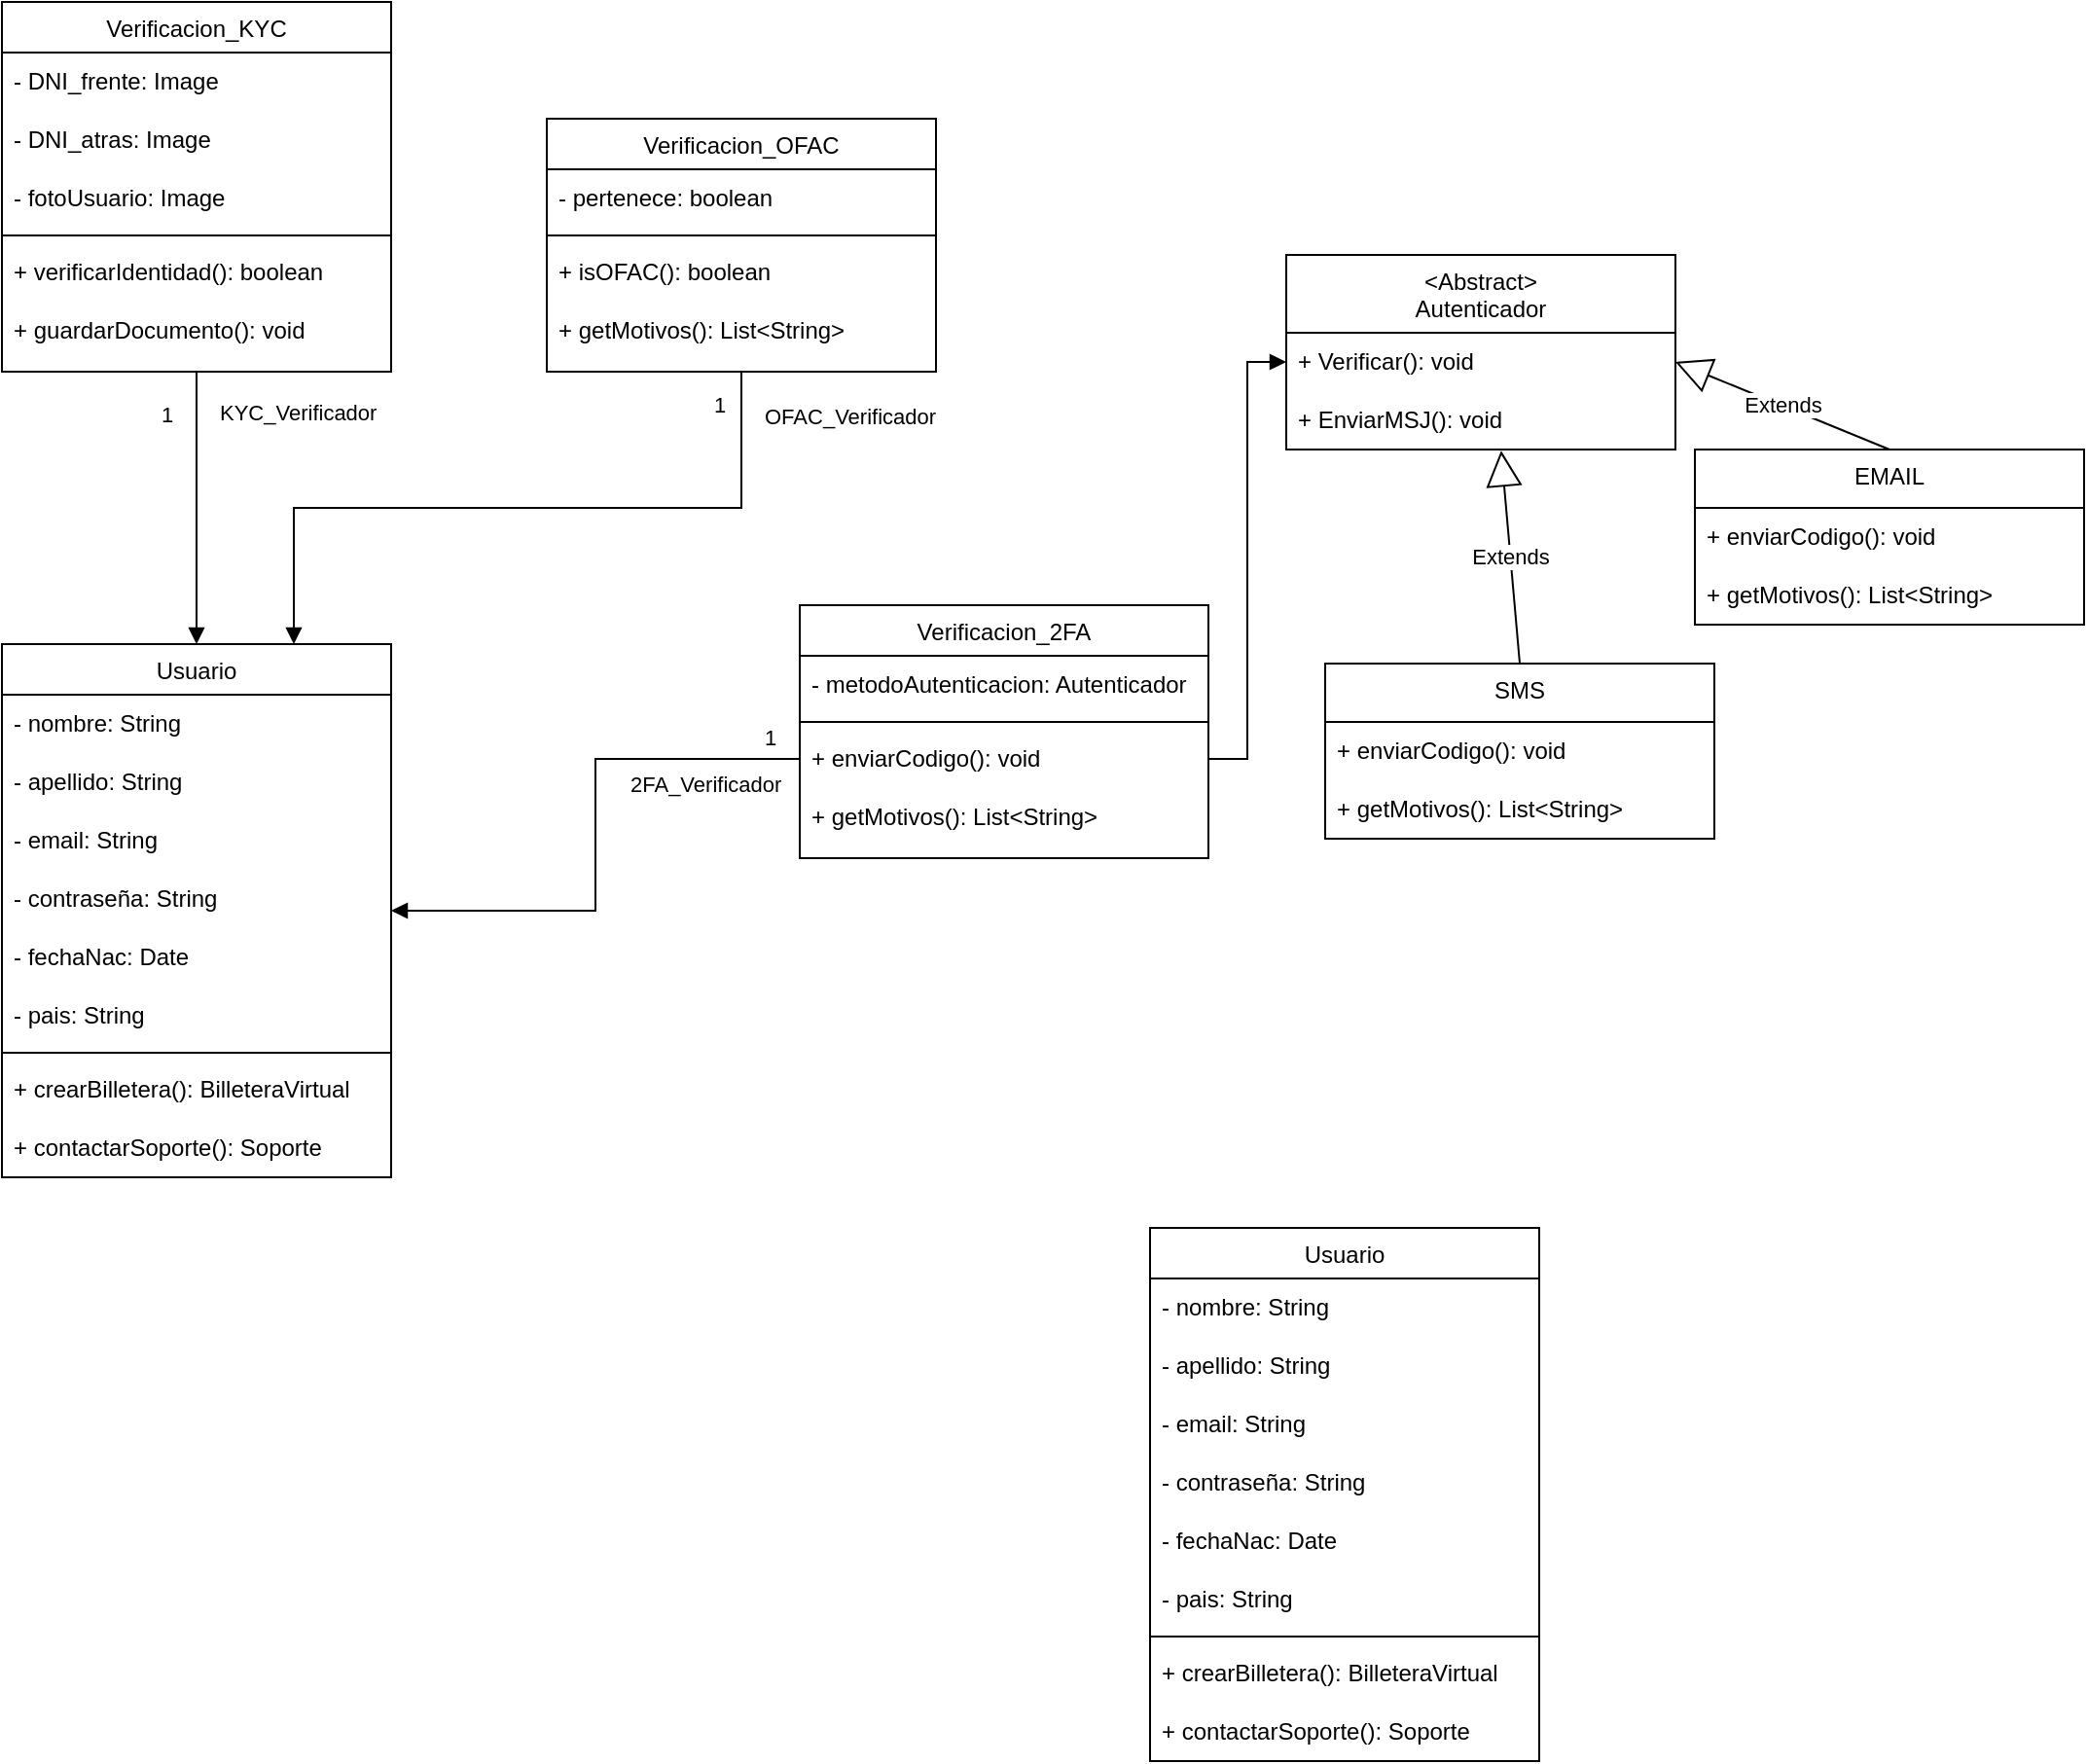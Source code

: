 <mxfile version="24.7.17">
  <diagram id="C5RBs43oDa-KdzZeNtuy" name="UML">
    <mxGraphModel dx="1433" dy="1795" grid="1" gridSize="10" guides="1" tooltips="1" connect="1" arrows="1" fold="1" page="1" pageScale="1" pageWidth="827" pageHeight="1169" math="0" shadow="0">
      <root>
        <mxCell id="WIyWlLk6GJQsqaUBKTNV-0" />
        <mxCell id="WIyWlLk6GJQsqaUBKTNV-1" parent="WIyWlLk6GJQsqaUBKTNV-0" />
        <mxCell id="zkfFHV4jXpPFQw0GAbJ--17" value="Usuario" style="swimlane;fontStyle=0;align=center;verticalAlign=top;childLayout=stackLayout;horizontal=1;startSize=26;horizontalStack=0;resizeParent=1;resizeLast=0;collapsible=1;marginBottom=0;rounded=0;shadow=0;strokeWidth=1;" parent="WIyWlLk6GJQsqaUBKTNV-1" vertex="1">
          <mxGeometry x="50" y="140" width="200" height="274" as="geometry">
            <mxRectangle x="550" y="140" width="160" height="26" as="alternateBounds" />
          </mxGeometry>
        </mxCell>
        <mxCell id="4gEXW4zFXYk5c6tSf1Nl-6" value="- nombre: String&lt;span style=&quot;white-space: pre;&quot;&gt;&#x9;&lt;/span&gt;&lt;span style=&quot;white-space: pre;&quot;&gt;&#x9;&lt;/span&gt;" style="text;strokeColor=none;fillColor=none;align=left;verticalAlign=middle;spacingLeft=4;spacingRight=4;overflow=hidden;points=[[0,0.5],[1,0.5]];portConstraint=eastwest;rotatable=0;whiteSpace=wrap;html=1;" parent="zkfFHV4jXpPFQw0GAbJ--17" vertex="1">
          <mxGeometry y="26" width="200" height="30" as="geometry" />
        </mxCell>
        <mxCell id="4gEXW4zFXYk5c6tSf1Nl-7" value="- apellido: String" style="text;strokeColor=none;fillColor=none;align=left;verticalAlign=middle;spacingLeft=4;spacingRight=4;overflow=hidden;points=[[0,0.5],[1,0.5]];portConstraint=eastwest;rotatable=0;whiteSpace=wrap;html=1;" parent="zkfFHV4jXpPFQw0GAbJ--17" vertex="1">
          <mxGeometry y="56" width="200" height="30" as="geometry" />
        </mxCell>
        <mxCell id="4gEXW4zFXYk5c6tSf1Nl-10" value="- email: String" style="text;strokeColor=none;fillColor=none;align=left;verticalAlign=middle;spacingLeft=4;spacingRight=4;overflow=hidden;points=[[0,0.5],[1,0.5]];portConstraint=eastwest;rotatable=0;whiteSpace=wrap;html=1;" parent="zkfFHV4jXpPFQw0GAbJ--17" vertex="1">
          <mxGeometry y="86" width="200" height="30" as="geometry" />
        </mxCell>
        <mxCell id="4gEXW4zFXYk5c6tSf1Nl-9" value="- contraseña: String" style="text;strokeColor=none;fillColor=none;align=left;verticalAlign=middle;spacingLeft=4;spacingRight=4;overflow=hidden;points=[[0,0.5],[1,0.5]];portConstraint=eastwest;rotatable=0;whiteSpace=wrap;html=1;" parent="zkfFHV4jXpPFQw0GAbJ--17" vertex="1">
          <mxGeometry y="116" width="200" height="30" as="geometry" />
        </mxCell>
        <mxCell id="4gEXW4zFXYk5c6tSf1Nl-8" value="- fechaNac: Date" style="text;strokeColor=none;fillColor=none;align=left;verticalAlign=middle;spacingLeft=4;spacingRight=4;overflow=hidden;points=[[0,0.5],[1,0.5]];portConstraint=eastwest;rotatable=0;whiteSpace=wrap;html=1;" parent="zkfFHV4jXpPFQw0GAbJ--17" vertex="1">
          <mxGeometry y="146" width="200" height="30" as="geometry" />
        </mxCell>
        <mxCell id="4gEXW4zFXYk5c6tSf1Nl-11" value="- pais: String" style="text;strokeColor=none;fillColor=none;align=left;verticalAlign=middle;spacingLeft=4;spacingRight=4;overflow=hidden;points=[[0,0.5],[1,0.5]];portConstraint=eastwest;rotatable=0;whiteSpace=wrap;html=1;" parent="zkfFHV4jXpPFQw0GAbJ--17" vertex="1">
          <mxGeometry y="176" width="200" height="30" as="geometry" />
        </mxCell>
        <mxCell id="zkfFHV4jXpPFQw0GAbJ--23" value="" style="line;html=1;strokeWidth=1;align=left;verticalAlign=middle;spacingTop=-1;spacingLeft=3;spacingRight=3;rotatable=0;labelPosition=right;points=[];portConstraint=eastwest;" parent="zkfFHV4jXpPFQw0GAbJ--17" vertex="1">
          <mxGeometry y="206" width="200" height="8" as="geometry" />
        </mxCell>
        <mxCell id="4gEXW4zFXYk5c6tSf1Nl-5" value="+ crearBilletera(): BilleteraVirtual" style="text;strokeColor=none;fillColor=none;align=left;verticalAlign=middle;spacingLeft=4;spacingRight=4;overflow=hidden;points=[[0,0.5],[1,0.5]];portConstraint=eastwest;rotatable=0;whiteSpace=wrap;html=1;" parent="zkfFHV4jXpPFQw0GAbJ--17" vertex="1">
          <mxGeometry y="214" width="200" height="30" as="geometry" />
        </mxCell>
        <mxCell id="4gEXW4zFXYk5c6tSf1Nl-13" value="+ contactarSoporte(): Soporte" style="text;strokeColor=none;fillColor=none;align=left;verticalAlign=middle;spacingLeft=4;spacingRight=4;overflow=hidden;points=[[0,0.5],[1,0.5]];portConstraint=eastwest;rotatable=0;whiteSpace=wrap;html=1;" parent="zkfFHV4jXpPFQw0GAbJ--17" vertex="1">
          <mxGeometry y="244" width="200" height="30" as="geometry" />
        </mxCell>
        <mxCell id="4gEXW4zFXYk5c6tSf1Nl-14" value="Verificacion_KYC" style="swimlane;fontStyle=0;align=center;verticalAlign=top;childLayout=stackLayout;horizontal=1;startSize=26;horizontalStack=0;resizeParent=1;resizeLast=0;collapsible=1;marginBottom=0;rounded=0;shadow=0;strokeWidth=1;" parent="WIyWlLk6GJQsqaUBKTNV-1" vertex="1">
          <mxGeometry x="50" y="-190" width="200" height="190" as="geometry">
            <mxRectangle x="550" y="140" width="160" height="26" as="alternateBounds" />
          </mxGeometry>
        </mxCell>
        <mxCell id="4gEXW4zFXYk5c6tSf1Nl-15" value="- DNI_frente: Image" style="text;strokeColor=none;fillColor=none;align=left;verticalAlign=middle;spacingLeft=4;spacingRight=4;overflow=hidden;points=[[0,0.5],[1,0.5]];portConstraint=eastwest;rotatable=0;whiteSpace=wrap;html=1;" parent="4gEXW4zFXYk5c6tSf1Nl-14" vertex="1">
          <mxGeometry y="26" width="200" height="30" as="geometry" />
        </mxCell>
        <mxCell id="4gEXW4zFXYk5c6tSf1Nl-16" value="- DNI_atras: Image" style="text;strokeColor=none;fillColor=none;align=left;verticalAlign=middle;spacingLeft=4;spacingRight=4;overflow=hidden;points=[[0,0.5],[1,0.5]];portConstraint=eastwest;rotatable=0;whiteSpace=wrap;html=1;" parent="4gEXW4zFXYk5c6tSf1Nl-14" vertex="1">
          <mxGeometry y="56" width="200" height="30" as="geometry" />
        </mxCell>
        <mxCell id="4gEXW4zFXYk5c6tSf1Nl-17" value="- fotoUsuario: Image" style="text;strokeColor=none;fillColor=none;align=left;verticalAlign=middle;spacingLeft=4;spacingRight=4;overflow=hidden;points=[[0,0.5],[1,0.5]];portConstraint=eastwest;rotatable=0;whiteSpace=wrap;html=1;" parent="4gEXW4zFXYk5c6tSf1Nl-14" vertex="1">
          <mxGeometry y="86" width="200" height="30" as="geometry" />
        </mxCell>
        <mxCell id="4gEXW4zFXYk5c6tSf1Nl-21" value="" style="line;html=1;strokeWidth=1;align=left;verticalAlign=middle;spacingTop=-1;spacingLeft=3;spacingRight=3;rotatable=0;labelPosition=right;points=[];portConstraint=eastwest;" parent="4gEXW4zFXYk5c6tSf1Nl-14" vertex="1">
          <mxGeometry y="116" width="200" height="8" as="geometry" />
        </mxCell>
        <mxCell id="4gEXW4zFXYk5c6tSf1Nl-22" value="+ verificarIdentidad(): boolean" style="text;strokeColor=none;fillColor=none;align=left;verticalAlign=middle;spacingLeft=4;spacingRight=4;overflow=hidden;points=[[0,0.5],[1,0.5]];portConstraint=eastwest;rotatable=0;whiteSpace=wrap;html=1;" parent="4gEXW4zFXYk5c6tSf1Nl-14" vertex="1">
          <mxGeometry y="124" width="200" height="30" as="geometry" />
        </mxCell>
        <mxCell id="4gEXW4zFXYk5c6tSf1Nl-23" value="+ guardarDocumento(): void" style="text;strokeColor=none;fillColor=none;align=left;verticalAlign=middle;spacingLeft=4;spacingRight=4;overflow=hidden;points=[[0,0.5],[1,0.5]];portConstraint=eastwest;rotatable=0;whiteSpace=wrap;html=1;" parent="4gEXW4zFXYk5c6tSf1Nl-14" vertex="1">
          <mxGeometry y="154" width="200" height="30" as="geometry" />
        </mxCell>
        <mxCell id="4gEXW4zFXYk5c6tSf1Nl-24" value="Verificacion_OFAC" style="swimlane;fontStyle=0;align=center;verticalAlign=top;childLayout=stackLayout;horizontal=1;startSize=26;horizontalStack=0;resizeParent=1;resizeLast=0;collapsible=1;marginBottom=0;rounded=0;shadow=0;strokeWidth=1;" parent="WIyWlLk6GJQsqaUBKTNV-1" vertex="1">
          <mxGeometry x="330" y="-130" width="200" height="130" as="geometry">
            <mxRectangle x="550" y="140" width="160" height="26" as="alternateBounds" />
          </mxGeometry>
        </mxCell>
        <mxCell id="4gEXW4zFXYk5c6tSf1Nl-25" value="- pertenece: boolean" style="text;strokeColor=none;fillColor=none;align=left;verticalAlign=middle;spacingLeft=4;spacingRight=4;overflow=hidden;points=[[0,0.5],[1,0.5]];portConstraint=eastwest;rotatable=0;whiteSpace=wrap;html=1;" parent="4gEXW4zFXYk5c6tSf1Nl-24" vertex="1">
          <mxGeometry y="26" width="200" height="30" as="geometry" />
        </mxCell>
        <mxCell id="4gEXW4zFXYk5c6tSf1Nl-31" value="" style="line;html=1;strokeWidth=1;align=left;verticalAlign=middle;spacingTop=-1;spacingLeft=3;spacingRight=3;rotatable=0;labelPosition=right;points=[];portConstraint=eastwest;" parent="4gEXW4zFXYk5c6tSf1Nl-24" vertex="1">
          <mxGeometry y="56" width="200" height="8" as="geometry" />
        </mxCell>
        <mxCell id="4gEXW4zFXYk5c6tSf1Nl-32" value="+ isOFAC(): boolean" style="text;strokeColor=none;fillColor=none;align=left;verticalAlign=middle;spacingLeft=4;spacingRight=4;overflow=hidden;points=[[0,0.5],[1,0.5]];portConstraint=eastwest;rotatable=0;whiteSpace=wrap;html=1;" parent="4gEXW4zFXYk5c6tSf1Nl-24" vertex="1">
          <mxGeometry y="64" width="200" height="30" as="geometry" />
        </mxCell>
        <mxCell id="4gEXW4zFXYk5c6tSf1Nl-33" value="+ getMotivos(): List&amp;lt;String&amp;gt;" style="text;strokeColor=none;fillColor=none;align=left;verticalAlign=middle;spacingLeft=4;spacingRight=4;overflow=hidden;points=[[0,0.5],[1,0.5]];portConstraint=eastwest;rotatable=0;whiteSpace=wrap;html=1;" parent="4gEXW4zFXYk5c6tSf1Nl-24" vertex="1">
          <mxGeometry y="94" width="200" height="30" as="geometry" />
        </mxCell>
        <mxCell id="4gEXW4zFXYk5c6tSf1Nl-34" value="&lt;Abstract&gt;&#xa;Autenticador" style="swimlane;fontStyle=0;align=center;verticalAlign=top;childLayout=stackLayout;horizontal=1;startSize=40;horizontalStack=0;resizeParent=1;resizeLast=0;collapsible=1;marginBottom=0;rounded=0;shadow=0;strokeWidth=1;" parent="WIyWlLk6GJQsqaUBKTNV-1" vertex="1">
          <mxGeometry x="710" y="-60" width="200" height="100" as="geometry">
            <mxRectangle x="550" y="140" width="160" height="26" as="alternateBounds" />
          </mxGeometry>
        </mxCell>
        <mxCell id="4gEXW4zFXYk5c6tSf1Nl-42" value="+ Verificar(): void" style="text;strokeColor=none;fillColor=none;align=left;verticalAlign=middle;spacingLeft=4;spacingRight=4;overflow=hidden;points=[[0,0.5],[1,0.5]];portConstraint=eastwest;rotatable=0;whiteSpace=wrap;html=1;" parent="4gEXW4zFXYk5c6tSf1Nl-34" vertex="1">
          <mxGeometry y="40" width="200" height="30" as="geometry" />
        </mxCell>
        <mxCell id="4gEXW4zFXYk5c6tSf1Nl-43" value="+ EnviarMSJ(): void" style="text;strokeColor=none;fillColor=none;align=left;verticalAlign=middle;spacingLeft=4;spacingRight=4;overflow=hidden;points=[[0,0.5],[1,0.5]];portConstraint=eastwest;rotatable=0;whiteSpace=wrap;html=1;" parent="4gEXW4zFXYk5c6tSf1Nl-34" vertex="1">
          <mxGeometry y="70" width="200" height="30" as="geometry" />
        </mxCell>
        <mxCell id="4gEXW4zFXYk5c6tSf1Nl-44" value="Usuario" style="swimlane;fontStyle=0;align=center;verticalAlign=top;childLayout=stackLayout;horizontal=1;startSize=26;horizontalStack=0;resizeParent=1;resizeLast=0;collapsible=1;marginBottom=0;rounded=0;shadow=0;strokeWidth=1;" parent="WIyWlLk6GJQsqaUBKTNV-1" vertex="1">
          <mxGeometry x="640" y="440" width="200" height="274" as="geometry">
            <mxRectangle x="550" y="140" width="160" height="26" as="alternateBounds" />
          </mxGeometry>
        </mxCell>
        <mxCell id="4gEXW4zFXYk5c6tSf1Nl-45" value="- nombre: String&lt;span style=&quot;white-space: pre;&quot;&gt;&#x9;&lt;/span&gt;&lt;span style=&quot;white-space: pre;&quot;&gt;&#x9;&lt;/span&gt;" style="text;strokeColor=none;fillColor=none;align=left;verticalAlign=middle;spacingLeft=4;spacingRight=4;overflow=hidden;points=[[0,0.5],[1,0.5]];portConstraint=eastwest;rotatable=0;whiteSpace=wrap;html=1;" parent="4gEXW4zFXYk5c6tSf1Nl-44" vertex="1">
          <mxGeometry y="26" width="200" height="30" as="geometry" />
        </mxCell>
        <mxCell id="4gEXW4zFXYk5c6tSf1Nl-46" value="- apellido: String" style="text;strokeColor=none;fillColor=none;align=left;verticalAlign=middle;spacingLeft=4;spacingRight=4;overflow=hidden;points=[[0,0.5],[1,0.5]];portConstraint=eastwest;rotatable=0;whiteSpace=wrap;html=1;" parent="4gEXW4zFXYk5c6tSf1Nl-44" vertex="1">
          <mxGeometry y="56" width="200" height="30" as="geometry" />
        </mxCell>
        <mxCell id="4gEXW4zFXYk5c6tSf1Nl-47" value="- email: String" style="text;strokeColor=none;fillColor=none;align=left;verticalAlign=middle;spacingLeft=4;spacingRight=4;overflow=hidden;points=[[0,0.5],[1,0.5]];portConstraint=eastwest;rotatable=0;whiteSpace=wrap;html=1;" parent="4gEXW4zFXYk5c6tSf1Nl-44" vertex="1">
          <mxGeometry y="86" width="200" height="30" as="geometry" />
        </mxCell>
        <mxCell id="4gEXW4zFXYk5c6tSf1Nl-48" value="- contraseña: String" style="text;strokeColor=none;fillColor=none;align=left;verticalAlign=middle;spacingLeft=4;spacingRight=4;overflow=hidden;points=[[0,0.5],[1,0.5]];portConstraint=eastwest;rotatable=0;whiteSpace=wrap;html=1;" parent="4gEXW4zFXYk5c6tSf1Nl-44" vertex="1">
          <mxGeometry y="116" width="200" height="30" as="geometry" />
        </mxCell>
        <mxCell id="4gEXW4zFXYk5c6tSf1Nl-49" value="- fechaNac: Date" style="text;strokeColor=none;fillColor=none;align=left;verticalAlign=middle;spacingLeft=4;spacingRight=4;overflow=hidden;points=[[0,0.5],[1,0.5]];portConstraint=eastwest;rotatable=0;whiteSpace=wrap;html=1;" parent="4gEXW4zFXYk5c6tSf1Nl-44" vertex="1">
          <mxGeometry y="146" width="200" height="30" as="geometry" />
        </mxCell>
        <mxCell id="4gEXW4zFXYk5c6tSf1Nl-50" value="- pais: String" style="text;strokeColor=none;fillColor=none;align=left;verticalAlign=middle;spacingLeft=4;spacingRight=4;overflow=hidden;points=[[0,0.5],[1,0.5]];portConstraint=eastwest;rotatable=0;whiteSpace=wrap;html=1;" parent="4gEXW4zFXYk5c6tSf1Nl-44" vertex="1">
          <mxGeometry y="176" width="200" height="30" as="geometry" />
        </mxCell>
        <mxCell id="4gEXW4zFXYk5c6tSf1Nl-51" value="" style="line;html=1;strokeWidth=1;align=left;verticalAlign=middle;spacingTop=-1;spacingLeft=3;spacingRight=3;rotatable=0;labelPosition=right;points=[];portConstraint=eastwest;" parent="4gEXW4zFXYk5c6tSf1Nl-44" vertex="1">
          <mxGeometry y="206" width="200" height="8" as="geometry" />
        </mxCell>
        <mxCell id="4gEXW4zFXYk5c6tSf1Nl-52" value="+ crearBilletera(): BilleteraVirtual" style="text;strokeColor=none;fillColor=none;align=left;verticalAlign=middle;spacingLeft=4;spacingRight=4;overflow=hidden;points=[[0,0.5],[1,0.5]];portConstraint=eastwest;rotatable=0;whiteSpace=wrap;html=1;" parent="4gEXW4zFXYk5c6tSf1Nl-44" vertex="1">
          <mxGeometry y="214" width="200" height="30" as="geometry" />
        </mxCell>
        <mxCell id="4gEXW4zFXYk5c6tSf1Nl-53" value="+ contactarSoporte(): Soporte" style="text;strokeColor=none;fillColor=none;align=left;verticalAlign=middle;spacingLeft=4;spacingRight=4;overflow=hidden;points=[[0,0.5],[1,0.5]];portConstraint=eastwest;rotatable=0;whiteSpace=wrap;html=1;" parent="4gEXW4zFXYk5c6tSf1Nl-44" vertex="1">
          <mxGeometry y="244" width="200" height="30" as="geometry" />
        </mxCell>
        <mxCell id="4gEXW4zFXYk5c6tSf1Nl-55" value="KYC_Verificador" style="endArrow=block;endFill=1;html=1;edgeStyle=orthogonalEdgeStyle;align=left;verticalAlign=top;rounded=0;exitX=0.5;exitY=1;exitDx=0;exitDy=0;entryX=0.5;entryY=0;entryDx=0;entryDy=0;" parent="WIyWlLk6GJQsqaUBKTNV-1" source="4gEXW4zFXYk5c6tSf1Nl-14" target="zkfFHV4jXpPFQw0GAbJ--17" edge="1">
          <mxGeometry x="-0.884" y="10" relative="1" as="geometry">
            <mxPoint x="90" y="130" as="sourcePoint" />
            <mxPoint x="250" y="130" as="targetPoint" />
            <mxPoint as="offset" />
          </mxGeometry>
        </mxCell>
        <mxCell id="4gEXW4zFXYk5c6tSf1Nl-56" value="1" style="edgeLabel;resizable=0;html=1;align=left;verticalAlign=bottom;" parent="4gEXW4zFXYk5c6tSf1Nl-55" connectable="0" vertex="1">
          <mxGeometry x="-1" relative="1" as="geometry">
            <mxPoint x="-20" y="30" as="offset" />
          </mxGeometry>
        </mxCell>
        <mxCell id="4gEXW4zFXYk5c6tSf1Nl-57" value="Verificacion_2FA" style="swimlane;fontStyle=0;align=center;verticalAlign=top;childLayout=stackLayout;horizontal=1;startSize=26;horizontalStack=0;resizeParent=1;resizeLast=0;collapsible=1;marginBottom=0;rounded=0;shadow=0;strokeWidth=1;" parent="WIyWlLk6GJQsqaUBKTNV-1" vertex="1">
          <mxGeometry x="460" y="120" width="210" height="130" as="geometry">
            <mxRectangle x="550" y="140" width="160" height="26" as="alternateBounds" />
          </mxGeometry>
        </mxCell>
        <mxCell id="4gEXW4zFXYk5c6tSf1Nl-58" value="- metodoAutenticacion: Autenticador" style="text;strokeColor=none;fillColor=none;align=left;verticalAlign=middle;spacingLeft=4;spacingRight=4;overflow=hidden;points=[[0,0.5],[1,0.5]];portConstraint=eastwest;rotatable=0;whiteSpace=wrap;html=1;" parent="4gEXW4zFXYk5c6tSf1Nl-57" vertex="1">
          <mxGeometry y="26" width="210" height="30" as="geometry" />
        </mxCell>
        <mxCell id="4gEXW4zFXYk5c6tSf1Nl-59" value="" style="line;html=1;strokeWidth=1;align=left;verticalAlign=middle;spacingTop=-1;spacingLeft=3;spacingRight=3;rotatable=0;labelPosition=right;points=[];portConstraint=eastwest;" parent="4gEXW4zFXYk5c6tSf1Nl-57" vertex="1">
          <mxGeometry y="56" width="210" height="8" as="geometry" />
        </mxCell>
        <mxCell id="4gEXW4zFXYk5c6tSf1Nl-60" value="+ enviarCodigo(): void" style="text;strokeColor=none;fillColor=none;align=left;verticalAlign=middle;spacingLeft=4;spacingRight=4;overflow=hidden;points=[[0,0.5],[1,0.5]];portConstraint=eastwest;rotatable=0;whiteSpace=wrap;html=1;" parent="4gEXW4zFXYk5c6tSf1Nl-57" vertex="1">
          <mxGeometry y="64" width="210" height="30" as="geometry" />
        </mxCell>
        <mxCell id="4gEXW4zFXYk5c6tSf1Nl-61" value="+ getMotivos(): List&amp;lt;String&amp;gt;" style="text;strokeColor=none;fillColor=none;align=left;verticalAlign=middle;spacingLeft=4;spacingRight=4;overflow=hidden;points=[[0,0.5],[1,0.5]];portConstraint=eastwest;rotatable=0;whiteSpace=wrap;html=1;" parent="4gEXW4zFXYk5c6tSf1Nl-57" vertex="1">
          <mxGeometry y="94" width="210" height="30" as="geometry" />
        </mxCell>
        <mxCell id="4gEXW4zFXYk5c6tSf1Nl-71" style="edgeStyle=orthogonalEdgeStyle;shape=connector;rounded=0;orthogonalLoop=1;jettySize=auto;html=1;exitX=1;exitY=0.5;exitDx=0;exitDy=0;entryX=0;entryY=0.5;entryDx=0;entryDy=0;strokeColor=default;align=left;verticalAlign=top;fontFamily=Helvetica;fontSize=11;fontColor=default;labelBackgroundColor=default;endArrow=block;endFill=1;" parent="WIyWlLk6GJQsqaUBKTNV-1" source="4gEXW4zFXYk5c6tSf1Nl-60" target="4gEXW4zFXYk5c6tSf1Nl-42" edge="1">
          <mxGeometry relative="1" as="geometry" />
        </mxCell>
        <mxCell id="4gEXW4zFXYk5c6tSf1Nl-72" value="OFAC_Verificador" style="endArrow=block;endFill=1;html=1;edgeStyle=orthogonalEdgeStyle;align=left;verticalAlign=top;rounded=0;strokeColor=default;fontFamily=Helvetica;fontSize=11;fontColor=default;labelBackgroundColor=default;entryX=0.75;entryY=0;entryDx=0;entryDy=0;exitX=0.5;exitY=1;exitDx=0;exitDy=0;" parent="WIyWlLk6GJQsqaUBKTNV-1" source="4gEXW4zFXYk5c6tSf1Nl-24" target="zkfFHV4jXpPFQw0GAbJ--17" edge="1">
          <mxGeometry x="-0.946" y="10" relative="1" as="geometry">
            <mxPoint x="290" y="110" as="sourcePoint" />
            <mxPoint x="450" y="110" as="targetPoint" />
            <mxPoint as="offset" />
          </mxGeometry>
        </mxCell>
        <mxCell id="4gEXW4zFXYk5c6tSf1Nl-73" value="1" style="edgeLabel;resizable=0;html=1;align=left;verticalAlign=bottom;fontFamily=Helvetica;fontSize=11;fontColor=default;labelBackgroundColor=default;" parent="4gEXW4zFXYk5c6tSf1Nl-72" connectable="0" vertex="1">
          <mxGeometry x="-1" relative="1" as="geometry">
            <mxPoint x="-16" y="25" as="offset" />
          </mxGeometry>
        </mxCell>
        <mxCell id="4gEXW4zFXYk5c6tSf1Nl-74" value="SMS" style="swimlane;fontStyle=0;align=center;verticalAlign=top;childLayout=stackLayout;horizontal=1;startSize=30;horizontalStack=0;resizeParent=1;resizeLast=0;collapsible=1;marginBottom=0;rounded=0;shadow=0;strokeWidth=1;" parent="WIyWlLk6GJQsqaUBKTNV-1" vertex="1">
          <mxGeometry x="730" y="150" width="200" height="90" as="geometry">
            <mxRectangle x="550" y="140" width="160" height="26" as="alternateBounds" />
          </mxGeometry>
        </mxCell>
        <mxCell id="4gEXW4zFXYk5c6tSf1Nl-77" value="+ enviarCodigo(): void" style="text;strokeColor=none;fillColor=none;align=left;verticalAlign=middle;spacingLeft=4;spacingRight=4;overflow=hidden;points=[[0,0.5],[1,0.5]];portConstraint=eastwest;rotatable=0;whiteSpace=wrap;html=1;" parent="4gEXW4zFXYk5c6tSf1Nl-74" vertex="1">
          <mxGeometry y="30" width="200" height="30" as="geometry" />
        </mxCell>
        <mxCell id="4gEXW4zFXYk5c6tSf1Nl-78" value="+ getMotivos(): List&amp;lt;String&amp;gt;" style="text;strokeColor=none;fillColor=none;align=left;verticalAlign=middle;spacingLeft=4;spacingRight=4;overflow=hidden;points=[[0,0.5],[1,0.5]];portConstraint=eastwest;rotatable=0;whiteSpace=wrap;html=1;" parent="4gEXW4zFXYk5c6tSf1Nl-74" vertex="1">
          <mxGeometry y="60" width="200" height="30" as="geometry" />
        </mxCell>
        <mxCell id="4gEXW4zFXYk5c6tSf1Nl-81" value="EMAIL" style="swimlane;fontStyle=0;align=center;verticalAlign=top;childLayout=stackLayout;horizontal=1;startSize=30;horizontalStack=0;resizeParent=1;resizeLast=0;collapsible=1;marginBottom=0;rounded=0;shadow=0;strokeWidth=1;" parent="WIyWlLk6GJQsqaUBKTNV-1" vertex="1">
          <mxGeometry x="920" y="40" width="200" height="90" as="geometry">
            <mxRectangle x="550" y="140" width="160" height="26" as="alternateBounds" />
          </mxGeometry>
        </mxCell>
        <mxCell id="4gEXW4zFXYk5c6tSf1Nl-82" value="+ enviarCodigo(): void" style="text;strokeColor=none;fillColor=none;align=left;verticalAlign=middle;spacingLeft=4;spacingRight=4;overflow=hidden;points=[[0,0.5],[1,0.5]];portConstraint=eastwest;rotatable=0;whiteSpace=wrap;html=1;" parent="4gEXW4zFXYk5c6tSf1Nl-81" vertex="1">
          <mxGeometry y="30" width="200" height="30" as="geometry" />
        </mxCell>
        <mxCell id="4gEXW4zFXYk5c6tSf1Nl-83" value="+ getMotivos(): List&amp;lt;String&amp;gt;" style="text;strokeColor=none;fillColor=none;align=left;verticalAlign=middle;spacingLeft=4;spacingRight=4;overflow=hidden;points=[[0,0.5],[1,0.5]];portConstraint=eastwest;rotatable=0;whiteSpace=wrap;html=1;" parent="4gEXW4zFXYk5c6tSf1Nl-81" vertex="1">
          <mxGeometry y="60" width="200" height="30" as="geometry" />
        </mxCell>
        <mxCell id="4gEXW4zFXYk5c6tSf1Nl-85" value="2FA_Verificador" style="endArrow=block;endFill=1;html=1;edgeStyle=orthogonalEdgeStyle;align=left;verticalAlign=top;rounded=0;strokeColor=default;fontFamily=Helvetica;fontSize=11;fontColor=default;labelBackgroundColor=default;exitX=0;exitY=0.5;exitDx=0;exitDy=0;" parent="WIyWlLk6GJQsqaUBKTNV-1" source="4gEXW4zFXYk5c6tSf1Nl-60" target="zkfFHV4jXpPFQw0GAbJ--17" edge="1">
          <mxGeometry x="-0.38" relative="1" as="geometry">
            <mxPoint x="250" y="180" as="sourcePoint" />
            <mxPoint x="410" y="180" as="targetPoint" />
            <mxPoint as="offset" />
          </mxGeometry>
        </mxCell>
        <mxCell id="4gEXW4zFXYk5c6tSf1Nl-86" value="1" style="edgeLabel;resizable=0;html=1;align=left;verticalAlign=bottom;fontFamily=Helvetica;fontSize=11;fontColor=default;labelBackgroundColor=default;" parent="4gEXW4zFXYk5c6tSf1Nl-85" connectable="0" vertex="1">
          <mxGeometry x="-1" relative="1" as="geometry">
            <mxPoint x="-20" y="-3" as="offset" />
          </mxGeometry>
        </mxCell>
        <mxCell id="PMJ7mv4JHMy3qaIyLdEx-1" value="Extends" style="endArrow=block;endSize=16;endFill=0;html=1;rounded=0;entryX=0.552;entryY=1.019;entryDx=0;entryDy=0;entryPerimeter=0;exitX=0.5;exitY=0;exitDx=0;exitDy=0;" edge="1" parent="WIyWlLk6GJQsqaUBKTNV-1" source="4gEXW4zFXYk5c6tSf1Nl-74" target="4gEXW4zFXYk5c6tSf1Nl-43">
          <mxGeometry width="160" relative="1" as="geometry">
            <mxPoint x="710" y="100" as="sourcePoint" />
            <mxPoint x="870" y="100" as="targetPoint" />
          </mxGeometry>
        </mxCell>
        <mxCell id="PMJ7mv4JHMy3qaIyLdEx-2" value="Extends" style="endArrow=block;endSize=16;endFill=0;html=1;rounded=0;entryX=1;entryY=0.5;entryDx=0;entryDy=0;exitX=0.5;exitY=0;exitDx=0;exitDy=0;" edge="1" parent="WIyWlLk6GJQsqaUBKTNV-1" source="4gEXW4zFXYk5c6tSf1Nl-81" target="4gEXW4zFXYk5c6tSf1Nl-42">
          <mxGeometry width="160" relative="1" as="geometry">
            <mxPoint x="840" y="160" as="sourcePoint" />
            <mxPoint x="830" y="51" as="targetPoint" />
          </mxGeometry>
        </mxCell>
      </root>
    </mxGraphModel>
  </diagram>
</mxfile>

